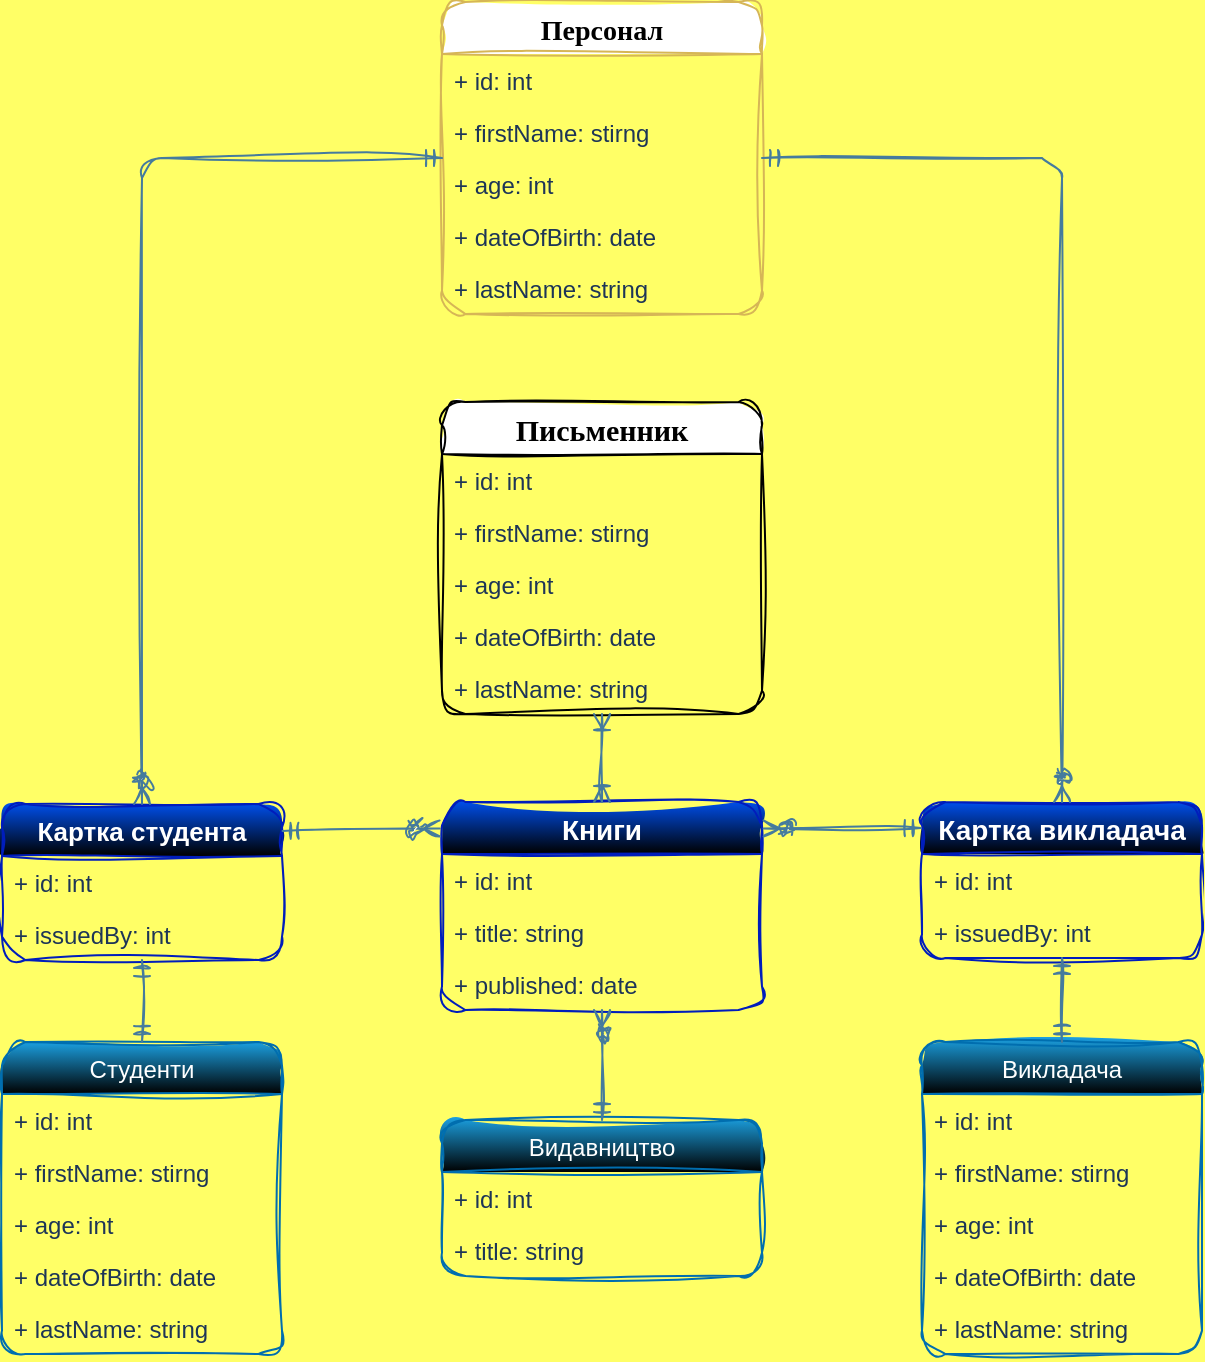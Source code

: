 <mxfile version="21.2.1" type="device">
  <diagram id="dEOr079YjYk7_S1rtnR3" name="Page-1">
    <mxGraphModel dx="1050" dy="541" grid="0" gridSize="10" guides="1" tooltips="1" connect="1" arrows="1" fold="1" page="1" pageScale="1" pageWidth="850" pageHeight="1100" background="#FFFF66" math="0" shadow="0">
      <root>
        <mxCell id="0" />
        <mxCell id="1" parent="0" />
        <mxCell id="JMeD8dm77g4cTS2Y08mV-1" value="Студенти" style="swimlane;fontStyle=0;childLayout=stackLayout;horizontal=1;startSize=26;fillColor=#1ba1e2;horizontalStack=0;resizeParent=1;resizeParentMax=0;resizeLast=0;collapsible=1;marginBottom=0;sketch=1;curveFitting=1;jiggle=2;rounded=1;labelBackgroundColor=none;strokeColor=#006EAF;fontColor=#ffffff;gradientColor=default;" parent="1" vertex="1">
          <mxGeometry x="140" y="640" width="140" height="156" as="geometry" />
        </mxCell>
        <mxCell id="JMeD8dm77g4cTS2Y08mV-2" value="+ id: int" style="text;strokeColor=none;fillColor=none;align=left;verticalAlign=top;spacingLeft=4;spacingRight=4;overflow=hidden;rotatable=0;points=[[0,0.5],[1,0.5]];portConstraint=eastwest;sketch=1;curveFitting=1;jiggle=2;rounded=1;labelBackgroundColor=none;fontColor=#1D3557;" parent="JMeD8dm77g4cTS2Y08mV-1" vertex="1">
          <mxGeometry y="26" width="140" height="26" as="geometry" />
        </mxCell>
        <mxCell id="JMeD8dm77g4cTS2Y08mV-3" value="+ firstName: stirng" style="text;strokeColor=none;fillColor=none;align=left;verticalAlign=top;spacingLeft=4;spacingRight=4;overflow=hidden;rotatable=0;points=[[0,0.5],[1,0.5]];portConstraint=eastwest;sketch=1;curveFitting=1;jiggle=2;rounded=1;labelBackgroundColor=none;fontColor=#1D3557;" parent="JMeD8dm77g4cTS2Y08mV-1" vertex="1">
          <mxGeometry y="52" width="140" height="26" as="geometry" />
        </mxCell>
        <mxCell id="JMeD8dm77g4cTS2Y08mV-4" value="+ age: int" style="text;strokeColor=none;fillColor=none;align=left;verticalAlign=top;spacingLeft=4;spacingRight=4;overflow=hidden;rotatable=0;points=[[0,0.5],[1,0.5]];portConstraint=eastwest;sketch=1;curveFitting=1;jiggle=2;rounded=1;labelBackgroundColor=none;fontColor=#1D3557;" parent="JMeD8dm77g4cTS2Y08mV-1" vertex="1">
          <mxGeometry y="78" width="140" height="26" as="geometry" />
        </mxCell>
        <mxCell id="JMeD8dm77g4cTS2Y08mV-5" value="+ dateOfBirth: date" style="text;strokeColor=none;fillColor=none;align=left;verticalAlign=top;spacingLeft=4;spacingRight=4;overflow=hidden;rotatable=0;points=[[0,0.5],[1,0.5]];portConstraint=eastwest;sketch=1;curveFitting=1;jiggle=2;rounded=1;labelBackgroundColor=none;fontColor=#1D3557;" parent="JMeD8dm77g4cTS2Y08mV-1" vertex="1">
          <mxGeometry y="104" width="140" height="26" as="geometry" />
        </mxCell>
        <mxCell id="JMeD8dm77g4cTS2Y08mV-6" value="+ lastName: string" style="text;strokeColor=none;fillColor=none;align=left;verticalAlign=top;spacingLeft=4;spacingRight=4;overflow=hidden;rotatable=0;points=[[0,0.5],[1,0.5]];portConstraint=eastwest;sketch=1;curveFitting=1;jiggle=2;rounded=1;labelBackgroundColor=none;fontColor=#1D3557;" parent="JMeD8dm77g4cTS2Y08mV-1" vertex="1">
          <mxGeometry y="130" width="140" height="26" as="geometry" />
        </mxCell>
        <mxCell id="JMeD8dm77g4cTS2Y08mV-7" value="Викладача" style="swimlane;fontStyle=0;childLayout=stackLayout;horizontal=1;startSize=26;fillColor=#1ba1e2;horizontalStack=0;resizeParent=1;resizeParentMax=0;resizeLast=0;collapsible=1;marginBottom=0;sketch=1;curveFitting=1;jiggle=2;rounded=1;labelBackgroundColor=none;strokeColor=#006EAF;fontColor=#ffffff;gradientColor=default;" parent="1" vertex="1">
          <mxGeometry x="600" y="640" width="140" height="156" as="geometry" />
        </mxCell>
        <mxCell id="JMeD8dm77g4cTS2Y08mV-8" value="+ id: int" style="text;strokeColor=none;fillColor=none;align=left;verticalAlign=top;spacingLeft=4;spacingRight=4;overflow=hidden;rotatable=0;points=[[0,0.5],[1,0.5]];portConstraint=eastwest;sketch=1;curveFitting=1;jiggle=2;rounded=1;labelBackgroundColor=none;fontColor=#1D3557;" parent="JMeD8dm77g4cTS2Y08mV-7" vertex="1">
          <mxGeometry y="26" width="140" height="26" as="geometry" />
        </mxCell>
        <mxCell id="JMeD8dm77g4cTS2Y08mV-9" value="+ firstName: stirng" style="text;strokeColor=none;fillColor=none;align=left;verticalAlign=top;spacingLeft=4;spacingRight=4;overflow=hidden;rotatable=0;points=[[0,0.5],[1,0.5]];portConstraint=eastwest;sketch=1;curveFitting=1;jiggle=2;rounded=1;labelBackgroundColor=none;fontColor=#1D3557;" parent="JMeD8dm77g4cTS2Y08mV-7" vertex="1">
          <mxGeometry y="52" width="140" height="26" as="geometry" />
        </mxCell>
        <mxCell id="JMeD8dm77g4cTS2Y08mV-10" value="+ age: int" style="text;strokeColor=none;fillColor=none;align=left;verticalAlign=top;spacingLeft=4;spacingRight=4;overflow=hidden;rotatable=0;points=[[0,0.5],[1,0.5]];portConstraint=eastwest;sketch=1;curveFitting=1;jiggle=2;rounded=1;labelBackgroundColor=none;fontColor=#1D3557;" parent="JMeD8dm77g4cTS2Y08mV-7" vertex="1">
          <mxGeometry y="78" width="140" height="26" as="geometry" />
        </mxCell>
        <mxCell id="JMeD8dm77g4cTS2Y08mV-11" value="+ dateOfBirth: date" style="text;strokeColor=none;fillColor=none;align=left;verticalAlign=top;spacingLeft=4;spacingRight=4;overflow=hidden;rotatable=0;points=[[0,0.5],[1,0.5]];portConstraint=eastwest;sketch=1;curveFitting=1;jiggle=2;rounded=1;labelBackgroundColor=none;fontColor=#1D3557;" parent="JMeD8dm77g4cTS2Y08mV-7" vertex="1">
          <mxGeometry y="104" width="140" height="26" as="geometry" />
        </mxCell>
        <mxCell id="JMeD8dm77g4cTS2Y08mV-12" value="+ lastName: string" style="text;strokeColor=none;fillColor=none;align=left;verticalAlign=top;spacingLeft=4;spacingRight=4;overflow=hidden;rotatable=0;points=[[0,0.5],[1,0.5]];portConstraint=eastwest;sketch=1;curveFitting=1;jiggle=2;rounded=1;labelBackgroundColor=none;fontColor=#1D3557;" parent="JMeD8dm77g4cTS2Y08mV-7" vertex="1">
          <mxGeometry y="130" width="140" height="26" as="geometry" />
        </mxCell>
        <mxCell id="JMeD8dm77g4cTS2Y08mV-13" value="Персонал" style="swimlane;fontStyle=1;childLayout=stackLayout;horizontal=1;startSize=26;fillColor=default;horizontalStack=0;resizeParent=1;resizeParentMax=0;resizeLast=0;collapsible=1;marginBottom=0;rounded=1;labelBackgroundColor=none;strokeColor=#d6b656;fontFamily=Times New Roman;gradientColor=none;swimlaneLine=1;sketch=1;curveFitting=1;jiggle=2;shadow=0;glass=0;fontSize=14;" parent="1" vertex="1">
          <mxGeometry x="360" y="120" width="160" height="156" as="geometry" />
        </mxCell>
        <mxCell id="JMeD8dm77g4cTS2Y08mV-14" value="+ id: int" style="text;strokeColor=none;fillColor=none;align=left;verticalAlign=top;spacingLeft=4;spacingRight=4;overflow=hidden;rotatable=0;points=[[0,0.5],[1,0.5]];portConstraint=eastwest;sketch=1;curveFitting=1;jiggle=2;rounded=1;labelBackgroundColor=none;fontColor=#1D3557;" parent="JMeD8dm77g4cTS2Y08mV-13" vertex="1">
          <mxGeometry y="26" width="160" height="26" as="geometry" />
        </mxCell>
        <mxCell id="JMeD8dm77g4cTS2Y08mV-15" value="+ firstName: stirng" style="text;strokeColor=none;fillColor=none;align=left;verticalAlign=top;spacingLeft=4;spacingRight=4;overflow=hidden;rotatable=0;points=[[0,0.5],[1,0.5]];portConstraint=eastwest;sketch=1;curveFitting=1;jiggle=2;rounded=1;labelBackgroundColor=none;fontColor=#1D3557;" parent="JMeD8dm77g4cTS2Y08mV-13" vertex="1">
          <mxGeometry y="52" width="160" height="26" as="geometry" />
        </mxCell>
        <mxCell id="JMeD8dm77g4cTS2Y08mV-16" value="+ age: int" style="text;strokeColor=none;fillColor=none;align=left;verticalAlign=top;spacingLeft=4;spacingRight=4;overflow=hidden;rotatable=0;points=[[0,0.5],[1,0.5]];portConstraint=eastwest;sketch=1;curveFitting=1;jiggle=2;rounded=1;labelBackgroundColor=none;fontColor=#1D3557;" parent="JMeD8dm77g4cTS2Y08mV-13" vertex="1">
          <mxGeometry y="78" width="160" height="26" as="geometry" />
        </mxCell>
        <mxCell id="JMeD8dm77g4cTS2Y08mV-17" value="+ dateOfBirth: date" style="text;strokeColor=none;fillColor=none;align=left;verticalAlign=top;spacingLeft=4;spacingRight=4;overflow=hidden;rotatable=0;points=[[0,0.5],[1,0.5]];portConstraint=eastwest;sketch=1;curveFitting=1;jiggle=2;rounded=1;labelBackgroundColor=none;fontColor=#1D3557;" parent="JMeD8dm77g4cTS2Y08mV-13" vertex="1">
          <mxGeometry y="104" width="160" height="26" as="geometry" />
        </mxCell>
        <mxCell id="JMeD8dm77g4cTS2Y08mV-18" value="+ lastName: string" style="text;strokeColor=none;fillColor=none;align=left;verticalAlign=top;spacingLeft=4;spacingRight=4;overflow=hidden;rotatable=0;points=[[0,0.5],[1,0.5]];portConstraint=eastwest;sketch=1;curveFitting=1;jiggle=2;rounded=1;labelBackgroundColor=none;fontColor=#1D3557;" parent="JMeD8dm77g4cTS2Y08mV-13" vertex="1">
          <mxGeometry y="130" width="160" height="26" as="geometry" />
        </mxCell>
        <mxCell id="JMeD8dm77g4cTS2Y08mV-19" value="Письменник" style="swimlane;fontStyle=1;childLayout=stackLayout;horizontal=1;startSize=26;horizontalStack=0;resizeParent=1;resizeParentMax=0;resizeLast=0;collapsible=1;marginBottom=0;sketch=1;curveFitting=1;jiggle=2;rounded=1;labelBackgroundColor=none;fontFamily=Times New Roman;fontSize=15;" parent="1" vertex="1">
          <mxGeometry x="360" y="320" width="160" height="156" as="geometry" />
        </mxCell>
        <mxCell id="JMeD8dm77g4cTS2Y08mV-20" value="+ id: int" style="text;strokeColor=none;fillColor=none;align=left;verticalAlign=top;spacingLeft=4;spacingRight=4;overflow=hidden;rotatable=0;points=[[0,0.5],[1,0.5]];portConstraint=eastwest;sketch=1;curveFitting=1;jiggle=2;rounded=1;labelBackgroundColor=none;fontColor=#1D3557;" parent="JMeD8dm77g4cTS2Y08mV-19" vertex="1">
          <mxGeometry y="26" width="160" height="26" as="geometry" />
        </mxCell>
        <mxCell id="JMeD8dm77g4cTS2Y08mV-21" value="+ firstName: stirng" style="text;strokeColor=none;fillColor=none;align=left;verticalAlign=top;spacingLeft=4;spacingRight=4;overflow=hidden;rotatable=0;points=[[0,0.5],[1,0.5]];portConstraint=eastwest;sketch=1;curveFitting=1;jiggle=2;rounded=1;labelBackgroundColor=none;fontColor=#1D3557;" parent="JMeD8dm77g4cTS2Y08mV-19" vertex="1">
          <mxGeometry y="52" width="160" height="26" as="geometry" />
        </mxCell>
        <mxCell id="JMeD8dm77g4cTS2Y08mV-22" value="+ age: int" style="text;strokeColor=none;fillColor=none;align=left;verticalAlign=top;spacingLeft=4;spacingRight=4;overflow=hidden;rotatable=0;points=[[0,0.5],[1,0.5]];portConstraint=eastwest;sketch=1;curveFitting=1;jiggle=2;rounded=1;labelBackgroundColor=none;fontColor=#1D3557;" parent="JMeD8dm77g4cTS2Y08mV-19" vertex="1">
          <mxGeometry y="78" width="160" height="26" as="geometry" />
        </mxCell>
        <mxCell id="JMeD8dm77g4cTS2Y08mV-23" value="+ dateOfBirth: date" style="text;strokeColor=none;fillColor=none;align=left;verticalAlign=top;spacingLeft=4;spacingRight=4;overflow=hidden;rotatable=0;points=[[0,0.5],[1,0.5]];portConstraint=eastwest;sketch=1;curveFitting=1;jiggle=2;rounded=1;labelBackgroundColor=none;fontColor=#1D3557;" parent="JMeD8dm77g4cTS2Y08mV-19" vertex="1">
          <mxGeometry y="104" width="160" height="26" as="geometry" />
        </mxCell>
        <mxCell id="JMeD8dm77g4cTS2Y08mV-24" value="+ lastName: string" style="text;strokeColor=none;fillColor=none;align=left;verticalAlign=top;spacingLeft=4;spacingRight=4;overflow=hidden;rotatable=0;points=[[0,0.5],[1,0.5]];portConstraint=eastwest;sketch=1;curveFitting=1;jiggle=2;rounded=1;labelBackgroundColor=none;fontColor=#1D3557;" parent="JMeD8dm77g4cTS2Y08mV-19" vertex="1">
          <mxGeometry y="130" width="160" height="26" as="geometry" />
        </mxCell>
        <mxCell id="JMeD8dm77g4cTS2Y08mV-25" value="Книги" style="swimlane;fontStyle=1;childLayout=stackLayout;horizontal=1;startSize=26;fillColor=#0050ef;horizontalStack=0;resizeParent=1;resizeParentMax=0;resizeLast=0;collapsible=1;marginBottom=0;sketch=1;curveFitting=1;jiggle=2;rounded=1;labelBackgroundColor=none;strokeColor=#001DBC;fontColor=#ffffff;gradientColor=default;fontSize=14;" parent="1" vertex="1">
          <mxGeometry x="360" y="520" width="160" height="104" as="geometry" />
        </mxCell>
        <mxCell id="JMeD8dm77g4cTS2Y08mV-26" value="+ id: int" style="text;strokeColor=none;fillColor=none;align=left;verticalAlign=top;spacingLeft=4;spacingRight=4;overflow=hidden;rotatable=0;points=[[0,0.5],[1,0.5]];portConstraint=eastwest;sketch=1;curveFitting=1;jiggle=2;rounded=1;labelBackgroundColor=none;fontColor=#1D3557;" parent="JMeD8dm77g4cTS2Y08mV-25" vertex="1">
          <mxGeometry y="26" width="160" height="26" as="geometry" />
        </mxCell>
        <mxCell id="JMeD8dm77g4cTS2Y08mV-31" value="+ title: string" style="text;strokeColor=none;fillColor=none;align=left;verticalAlign=top;spacingLeft=4;spacingRight=4;overflow=hidden;rotatable=0;points=[[0,0.5],[1,0.5]];portConstraint=eastwest;sketch=1;curveFitting=1;jiggle=2;rounded=1;labelBackgroundColor=none;fontColor=#1D3557;" parent="JMeD8dm77g4cTS2Y08mV-25" vertex="1">
          <mxGeometry y="52" width="160" height="26" as="geometry" />
        </mxCell>
        <mxCell id="JMeD8dm77g4cTS2Y08mV-27" value="+ published: date" style="text;strokeColor=none;fillColor=none;align=left;verticalAlign=top;spacingLeft=4;spacingRight=4;overflow=hidden;rotatable=0;points=[[0,0.5],[1,0.5]];portConstraint=eastwest;sketch=1;curveFitting=1;jiggle=2;rounded=1;labelBackgroundColor=none;fontColor=#1D3557;" parent="JMeD8dm77g4cTS2Y08mV-25" vertex="1">
          <mxGeometry y="78" width="160" height="26" as="geometry" />
        </mxCell>
        <mxCell id="JMeD8dm77g4cTS2Y08mV-32" value="Видавництво" style="swimlane;fontStyle=0;childLayout=stackLayout;horizontal=1;startSize=26;fillColor=#1ba1e2;horizontalStack=0;resizeParent=1;resizeParentMax=0;resizeLast=0;collapsible=1;marginBottom=0;sketch=1;curveFitting=1;jiggle=2;rounded=1;labelBackgroundColor=none;strokeColor=#006EAF;fontColor=#ffffff;gradientColor=default;" parent="1" vertex="1">
          <mxGeometry x="360" y="679" width="160" height="78" as="geometry" />
        </mxCell>
        <mxCell id="JMeD8dm77g4cTS2Y08mV-33" value="+ id: int" style="text;strokeColor=none;fillColor=none;align=left;verticalAlign=top;spacingLeft=4;spacingRight=4;overflow=hidden;rotatable=0;points=[[0,0.5],[1,0.5]];portConstraint=eastwest;sketch=1;curveFitting=1;jiggle=2;rounded=1;labelBackgroundColor=none;fontColor=#1D3557;" parent="JMeD8dm77g4cTS2Y08mV-32" vertex="1">
          <mxGeometry y="26" width="160" height="26" as="geometry" />
        </mxCell>
        <mxCell id="JMeD8dm77g4cTS2Y08mV-34" value="+ title: string" style="text;strokeColor=none;fillColor=none;align=left;verticalAlign=top;spacingLeft=4;spacingRight=4;overflow=hidden;rotatable=0;points=[[0,0.5],[1,0.5]];portConstraint=eastwest;sketch=1;curveFitting=1;jiggle=2;rounded=1;labelBackgroundColor=none;fontColor=#1D3557;" parent="JMeD8dm77g4cTS2Y08mV-32" vertex="1">
          <mxGeometry y="52" width="160" height="26" as="geometry" />
        </mxCell>
        <mxCell id="JMeD8dm77g4cTS2Y08mV-36" value="Картка студента" style="swimlane;fontStyle=1;childLayout=stackLayout;horizontal=1;startSize=26;fillColor=#0050ef;horizontalStack=0;resizeParent=1;resizeParentMax=0;resizeLast=0;collapsible=1;marginBottom=0;sketch=1;curveFitting=1;jiggle=2;rounded=1;labelBackgroundColor=none;strokeColor=#001DBC;fontColor=#ffffff;gradientColor=default;fontSize=13;" parent="1" vertex="1">
          <mxGeometry x="140" y="521" width="140" height="78" as="geometry" />
        </mxCell>
        <mxCell id="JMeD8dm77g4cTS2Y08mV-37" value="+ id: int" style="text;strokeColor=none;fillColor=none;align=left;verticalAlign=top;spacingLeft=4;spacingRight=4;overflow=hidden;rotatable=0;points=[[0,0.5],[1,0.5]];portConstraint=eastwest;sketch=1;curveFitting=1;jiggle=2;rounded=1;labelBackgroundColor=none;fontColor=#1D3557;" parent="JMeD8dm77g4cTS2Y08mV-36" vertex="1">
          <mxGeometry y="26" width="140" height="26" as="geometry" />
        </mxCell>
        <mxCell id="JMeD8dm77g4cTS2Y08mV-51" value="+ issuedBy: int" style="text;strokeColor=none;fillColor=none;align=left;verticalAlign=top;spacingLeft=4;spacingRight=4;overflow=hidden;rotatable=0;points=[[0,0.5],[1,0.5]];portConstraint=eastwest;sketch=1;curveFitting=1;jiggle=2;rounded=1;labelBackgroundColor=none;fontColor=#1D3557;" parent="JMeD8dm77g4cTS2Y08mV-36" vertex="1">
          <mxGeometry y="52" width="140" height="26" as="geometry" />
        </mxCell>
        <mxCell id="JMeD8dm77g4cTS2Y08mV-40" value="Картка викладача" style="swimlane;fontStyle=1;childLayout=stackLayout;horizontal=1;startSize=26;fillColor=#0050ef;horizontalStack=0;resizeParent=1;resizeParentMax=0;resizeLast=0;collapsible=1;marginBottom=0;sketch=1;curveFitting=1;jiggle=2;rounded=1;labelBackgroundColor=none;strokeColor=#001DBC;fontColor=#ffffff;gradientColor=default;fontSize=14;" parent="1" vertex="1">
          <mxGeometry x="600" y="520" width="140" height="78" as="geometry" />
        </mxCell>
        <mxCell id="JMeD8dm77g4cTS2Y08mV-41" value="+ id: int" style="text;strokeColor=none;fillColor=none;align=left;verticalAlign=top;spacingLeft=4;spacingRight=4;overflow=hidden;rotatable=0;points=[[0,0.5],[1,0.5]];portConstraint=eastwest;sketch=1;curveFitting=1;jiggle=2;rounded=1;labelBackgroundColor=none;fontColor=#1D3557;" parent="JMeD8dm77g4cTS2Y08mV-40" vertex="1">
          <mxGeometry y="26" width="140" height="26" as="geometry" />
        </mxCell>
        <mxCell id="JMeD8dm77g4cTS2Y08mV-50" value="+ issuedBy: int" style="text;strokeColor=none;fillColor=none;align=left;verticalAlign=top;spacingLeft=4;spacingRight=4;overflow=hidden;rotatable=0;points=[[0,0.5],[1,0.5]];portConstraint=eastwest;sketch=1;curveFitting=1;jiggle=2;rounded=1;labelBackgroundColor=none;fontColor=#1D3557;" parent="JMeD8dm77g4cTS2Y08mV-40" vertex="1">
          <mxGeometry y="52" width="140" height="26" as="geometry" />
        </mxCell>
        <mxCell id="JMeD8dm77g4cTS2Y08mV-42" value="" style="fontSize=12;html=1;endArrow=ERmandOne;startArrow=ERmandOne;rounded=1;sketch=1;curveFitting=1;jiggle=2;labelBackgroundColor=none;strokeColor=#457B9D;fontColor=default;" parent="1" source="JMeD8dm77g4cTS2Y08mV-40" target="JMeD8dm77g4cTS2Y08mV-7" edge="1">
          <mxGeometry width="100" height="100" relative="1" as="geometry">
            <mxPoint x="610" y="510" as="sourcePoint" />
            <mxPoint x="710" y="410" as="targetPoint" />
          </mxGeometry>
        </mxCell>
        <mxCell id="JMeD8dm77g4cTS2Y08mV-43" value="" style="fontSize=12;html=1;endArrow=ERmandOne;startArrow=ERmandOne;rounded=1;sketch=1;curveFitting=1;jiggle=2;labelBackgroundColor=none;strokeColor=#457B9D;fontColor=default;" parent="1" source="JMeD8dm77g4cTS2Y08mV-36" target="JMeD8dm77g4cTS2Y08mV-1" edge="1">
          <mxGeometry width="100" height="100" relative="1" as="geometry">
            <mxPoint x="600" y="582" as="sourcePoint" />
            <mxPoint x="600" y="650" as="targetPoint" />
          </mxGeometry>
        </mxCell>
        <mxCell id="JMeD8dm77g4cTS2Y08mV-45" value="" style="fontSize=12;html=1;endArrow=ERzeroToMany;startArrow=ERmandOne;rounded=1;exitX=-0.004;exitY=0.167;exitDx=0;exitDy=0;entryX=1.005;entryY=0.127;entryDx=0;entryDy=0;entryPerimeter=0;exitPerimeter=0;sketch=1;curveFitting=1;jiggle=2;labelBackgroundColor=none;strokeColor=#457B9D;fontColor=default;" parent="1" source="JMeD8dm77g4cTS2Y08mV-40" target="JMeD8dm77g4cTS2Y08mV-25" edge="1">
          <mxGeometry width="100" height="100" relative="1" as="geometry">
            <mxPoint x="540" y="570" as="sourcePoint" />
            <mxPoint x="640" y="470" as="targetPoint" />
          </mxGeometry>
        </mxCell>
        <mxCell id="JMeD8dm77g4cTS2Y08mV-46" value="" style="fontSize=12;html=1;endArrow=ERzeroToMany;startArrow=ERmandOne;rounded=1;exitX=1.002;exitY=0.173;exitDx=0;exitDy=0;entryX=-0.007;entryY=0.127;entryDx=0;entryDy=0;entryPerimeter=0;exitPerimeter=0;sketch=1;curveFitting=1;jiggle=2;labelBackgroundColor=none;strokeColor=#457B9D;fontColor=default;" parent="1" source="JMeD8dm77g4cTS2Y08mV-36" target="JMeD8dm77g4cTS2Y08mV-25" edge="1">
          <mxGeometry width="100" height="100" relative="1" as="geometry">
            <mxPoint x="610" y="543" as="sourcePoint" />
            <mxPoint x="530.8" y="543.208" as="targetPoint" />
          </mxGeometry>
        </mxCell>
        <mxCell id="JMeD8dm77g4cTS2Y08mV-49" value="" style="fontSize=12;html=1;endArrow=ERzeroToMany;startArrow=ERmandOne;rounded=1;sketch=1;curveFitting=1;jiggle=2;labelBackgroundColor=none;strokeColor=#457B9D;fontColor=default;" parent="1" source="JMeD8dm77g4cTS2Y08mV-32" target="JMeD8dm77g4cTS2Y08mV-25" edge="1">
          <mxGeometry width="100" height="100" relative="1" as="geometry">
            <mxPoint x="290" y="543" as="sourcePoint" />
            <mxPoint x="368.88" y="543.208" as="targetPoint" />
          </mxGeometry>
        </mxCell>
        <mxCell id="JMeD8dm77g4cTS2Y08mV-52" value="" style="fontSize=12;html=1;endArrow=ERzeroToMany;startArrow=ERmandOne;rounded=1;edgeStyle=orthogonalEdgeStyle;sketch=1;curveFitting=1;jiggle=2;labelBackgroundColor=none;strokeColor=#457B9D;fontColor=default;" parent="1" source="JMeD8dm77g4cTS2Y08mV-13" target="JMeD8dm77g4cTS2Y08mV-40" edge="1">
          <mxGeometry width="100" height="100" relative="1" as="geometry">
            <mxPoint x="609.44" y="543.026" as="sourcePoint" />
            <mxPoint x="610" y="450" as="targetPoint" />
            <Array as="points">
              <mxPoint x="670" y="198" />
            </Array>
          </mxGeometry>
        </mxCell>
        <mxCell id="JMeD8dm77g4cTS2Y08mV-53" value="" style="fontSize=12;html=1;endArrow=ERzeroToMany;startArrow=ERmandOne;rounded=1;edgeStyle=orthogonalEdgeStyle;sketch=1;curveFitting=1;jiggle=2;labelBackgroundColor=none;strokeColor=#457B9D;fontColor=default;" parent="1" source="JMeD8dm77g4cTS2Y08mV-13" target="JMeD8dm77g4cTS2Y08mV-36" edge="1">
          <mxGeometry width="100" height="100" relative="1" as="geometry">
            <mxPoint x="530" y="208" as="sourcePoint" />
            <mxPoint x="659.14" y="528.986" as="targetPoint" />
            <Array as="points">
              <mxPoint x="210" y="198" />
            </Array>
          </mxGeometry>
        </mxCell>
        <mxCell id="JMeD8dm77g4cTS2Y08mV-55" value="" style="fontSize=12;html=1;endArrow=ERoneToMany;startArrow=ERoneToMany;rounded=1;sketch=1;curveFitting=1;jiggle=2;labelBackgroundColor=none;strokeColor=#457B9D;fontColor=default;" parent="1" source="JMeD8dm77g4cTS2Y08mV-25" target="JMeD8dm77g4cTS2Y08mV-19" edge="1">
          <mxGeometry width="100" height="100" relative="1" as="geometry">
            <mxPoint x="377" y="522" as="sourcePoint" />
            <mxPoint x="477" y="422" as="targetPoint" />
          </mxGeometry>
        </mxCell>
      </root>
    </mxGraphModel>
  </diagram>
</mxfile>
